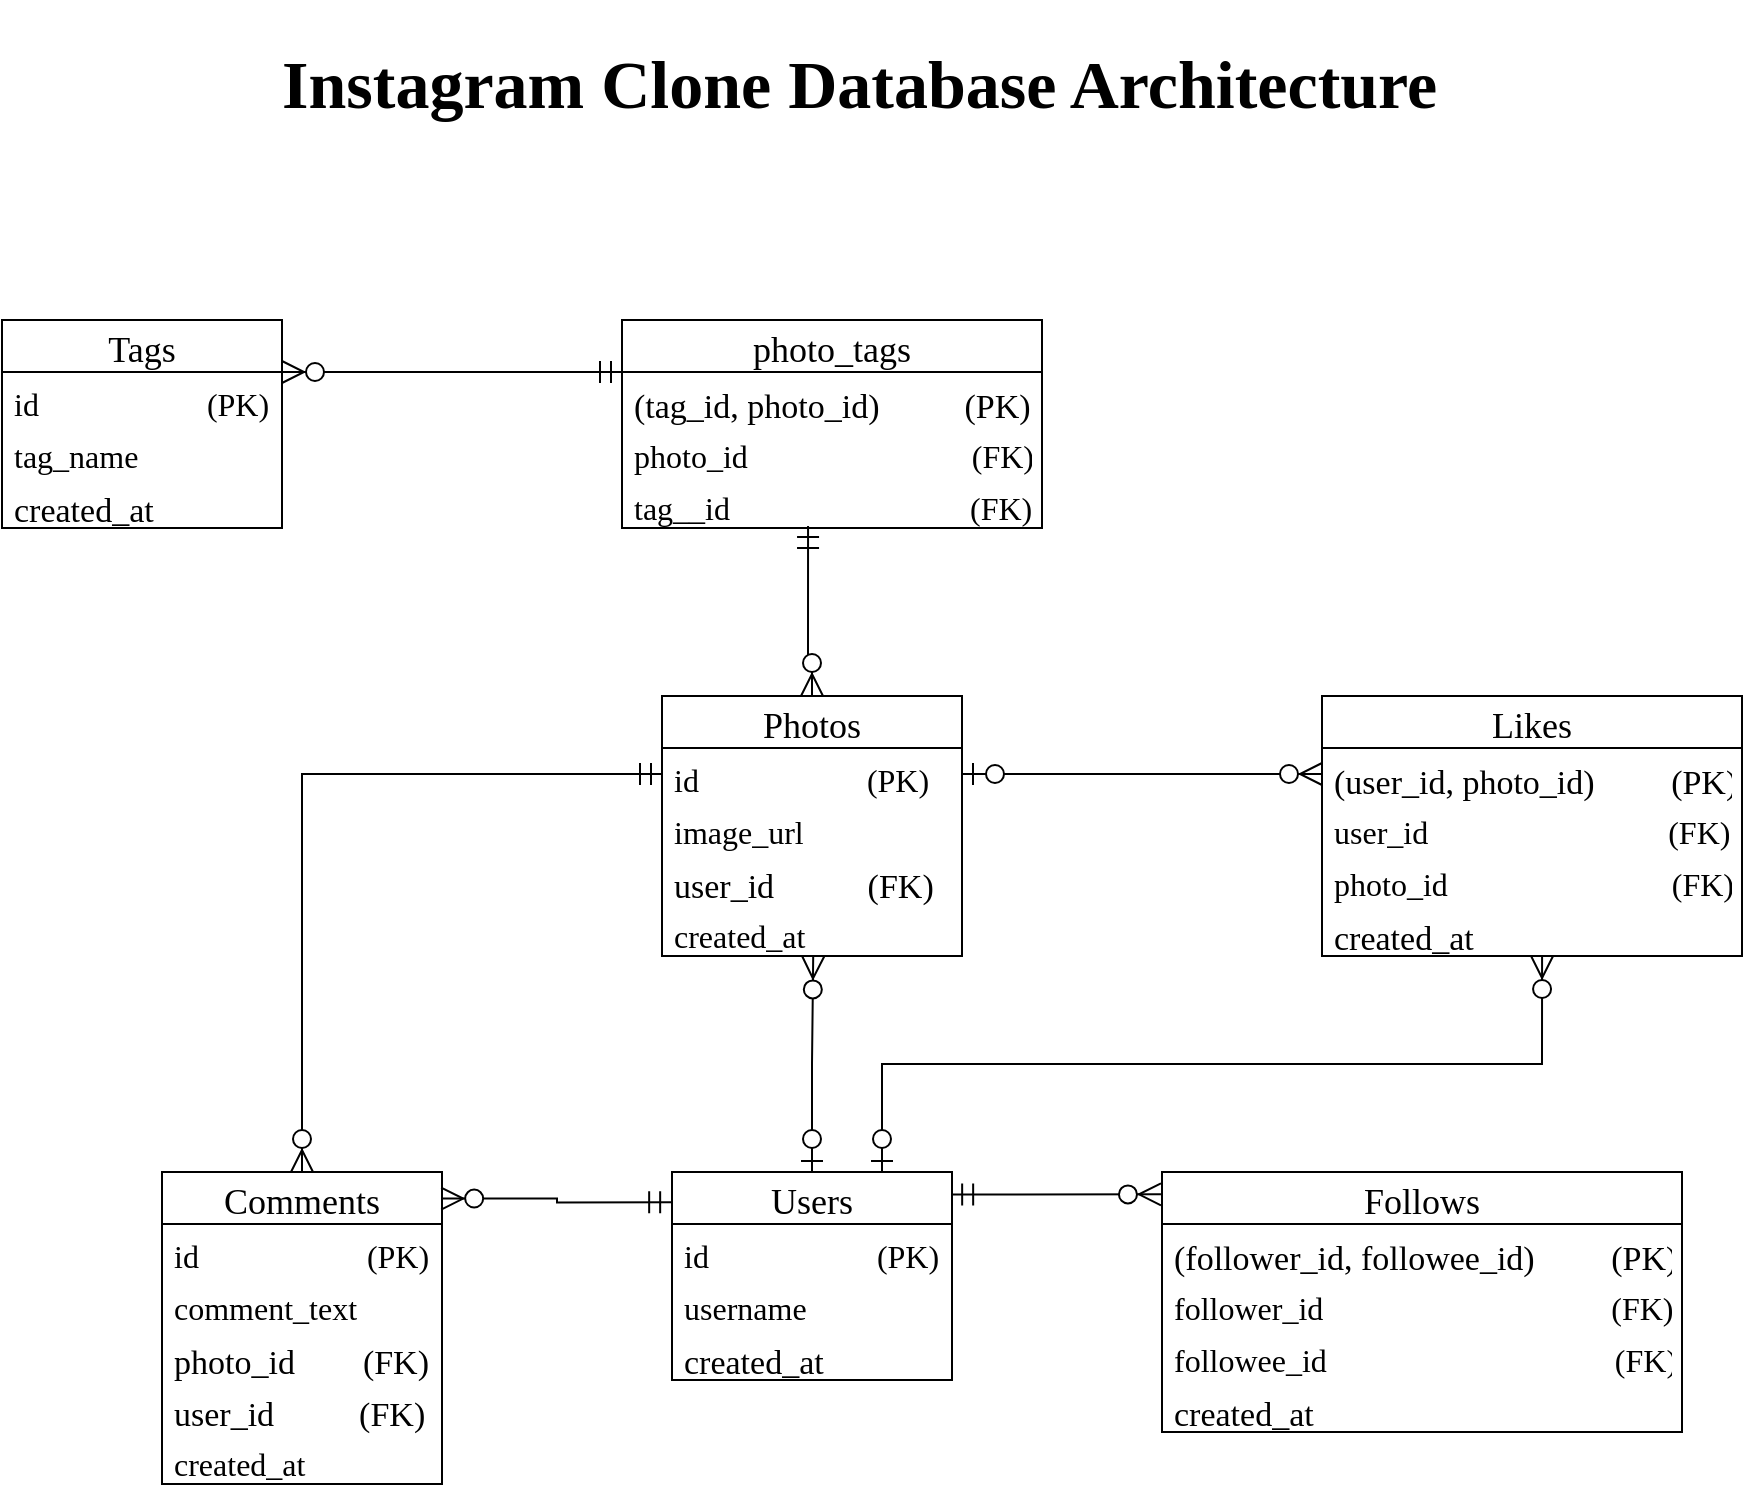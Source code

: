 <mxfile>
    <diagram id="a4oOFOTU80KLluKjBM73" name="Page-1">
        <mxGraphModel dx="985" dy="859" grid="1" gridSize="10" guides="1" tooltips="1" connect="1" arrows="1" fold="1" page="1" pageScale="1" pageWidth="1100" pageHeight="850" math="0" shadow="0">
            <root>
                <mxCell id="0"/>
                <mxCell id="1" parent="0"/>
                <mxCell id="51" style="edgeStyle=orthogonalEdgeStyle;rounded=0;orthogonalLoop=1;jettySize=auto;html=1;exitX=0.997;exitY=0.108;exitDx=0;exitDy=0;entryX=-0.002;entryY=0.086;entryDx=0;entryDy=0;fontFamily=Times New Roman;fontSize=17;endArrow=ERzeroToMany;endFill=1;startArrow=ERmandOne;startFill=0;exitPerimeter=0;entryPerimeter=0;targetPerimeterSpacing=0;endSize=9;startSize=9;" edge="1" parent="1" source="2" target="23">
                    <mxGeometry relative="1" as="geometry"/>
                </mxCell>
                <mxCell id="52" style="edgeStyle=orthogonalEdgeStyle;rounded=0;orthogonalLoop=1;jettySize=auto;html=1;exitX=0.5;exitY=0;exitDx=0;exitDy=0;entryX=0.504;entryY=1.008;entryDx=0;entryDy=0;entryPerimeter=0;fontFamily=Times New Roman;fontSize=17;startArrow=ERzeroToOne;startFill=1;endArrow=ERzeroToMany;endFill=1;startSize=9;endSize=9;targetPerimeterSpacing=0;" edge="1" parent="1" source="2" target="11">
                    <mxGeometry relative="1" as="geometry"/>
                </mxCell>
                <mxCell id="53" style="edgeStyle=orthogonalEdgeStyle;rounded=0;orthogonalLoop=1;jettySize=auto;html=1;exitX=-0.003;exitY=0.146;exitDx=0;exitDy=0;entryX=0.997;entryY=0.085;entryDx=0;entryDy=0;entryPerimeter=0;fontFamily=Times New Roman;fontSize=17;startArrow=ERmandOne;startFill=0;endArrow=ERzeroToMany;endFill=1;startSize=9;endSize=9;targetPerimeterSpacing=0;exitPerimeter=0;" edge="1" parent="1" source="2" target="12">
                    <mxGeometry relative="1" as="geometry"/>
                </mxCell>
                <mxCell id="56" style="edgeStyle=orthogonalEdgeStyle;rounded=0;orthogonalLoop=1;jettySize=auto;html=1;exitX=0.75;exitY=0;exitDx=0;exitDy=0;entryX=0.524;entryY=1;entryDx=0;entryDy=0;entryPerimeter=0;fontFamily=Times New Roman;fontSize=17;startArrow=ERzeroToOne;startFill=1;endArrow=ERzeroToMany;endFill=1;startSize=9;endSize=9;targetPerimeterSpacing=0;" edge="1" parent="1" source="2" target="21">
                    <mxGeometry relative="1" as="geometry"/>
                </mxCell>
                <mxCell id="2" value="Users" style="swimlane;fontStyle=0;childLayout=stackLayout;horizontal=1;startSize=26;fillColor=none;horizontalStack=0;resizeParent=1;resizeParentMax=0;resizeLast=0;collapsible=1;marginBottom=0;fontFamily=Times New Roman;fontSize=18;" vertex="1" parent="1">
                    <mxGeometry x="450" y="586" width="140" height="104" as="geometry"/>
                </mxCell>
                <mxCell id="3" value="id                     (PK)" style="text;strokeColor=none;fillColor=none;align=left;verticalAlign=top;spacingLeft=4;spacingRight=4;overflow=hidden;rotatable=0;points=[[0,0.5],[1,0.5]];portConstraint=eastwest;fontSize=16;fontFamily=Times New Roman;" vertex="1" parent="2">
                    <mxGeometry y="26" width="140" height="26" as="geometry"/>
                </mxCell>
                <mxCell id="4" value="username" style="text;strokeColor=none;fillColor=none;align=left;verticalAlign=top;spacingLeft=4;spacingRight=4;overflow=hidden;rotatable=0;points=[[0,0.5],[1,0.5]];portConstraint=eastwest;fontFamily=Times New Roman;fontSize=16;" vertex="1" parent="2">
                    <mxGeometry y="52" width="140" height="26" as="geometry"/>
                </mxCell>
                <mxCell id="5" value="created_at" style="text;strokeColor=none;fillColor=none;align=left;verticalAlign=top;spacingLeft=4;spacingRight=4;overflow=hidden;rotatable=0;points=[[0,0.5],[1,0.5]];portConstraint=eastwest;fontSize=17;fontFamily=Times New Roman;" vertex="1" parent="2">
                    <mxGeometry y="78" width="140" height="26" as="geometry"/>
                </mxCell>
                <mxCell id="6" value="Photos" style="swimlane;fontStyle=0;childLayout=stackLayout;horizontal=1;startSize=26;fillColor=none;horizontalStack=0;resizeParent=1;resizeParentMax=0;resizeLast=0;collapsible=1;marginBottom=0;fontFamily=Times New Roman;fontSize=18;" vertex="1" parent="1">
                    <mxGeometry x="445" y="348" width="150" height="130" as="geometry"/>
                </mxCell>
                <mxCell id="7" value="id                     (PK)" style="text;strokeColor=none;fillColor=none;align=left;verticalAlign=top;spacingLeft=4;spacingRight=4;overflow=hidden;rotatable=0;points=[[0,0.5],[1,0.5]];portConstraint=eastwest;fontSize=16;fontFamily=Times New Roman;" vertex="1" parent="6">
                    <mxGeometry y="26" width="150" height="26" as="geometry"/>
                </mxCell>
                <mxCell id="8" value="image_url" style="text;strokeColor=none;fillColor=none;align=left;verticalAlign=top;spacingLeft=4;spacingRight=4;overflow=hidden;rotatable=0;points=[[0,0.5],[1,0.5]];portConstraint=eastwest;fontFamily=Times New Roman;fontSize=16;" vertex="1" parent="6">
                    <mxGeometry y="52" width="150" height="26" as="geometry"/>
                </mxCell>
                <mxCell id="9" value="user_id           (FK)" style="text;strokeColor=none;fillColor=none;align=left;verticalAlign=top;spacingLeft=4;spacingRight=4;overflow=hidden;rotatable=0;points=[[0,0.5],[1,0.5]];portConstraint=eastwest;fontSize=17;fontFamily=Times New Roman;" vertex="1" parent="6">
                    <mxGeometry y="78" width="150" height="26" as="geometry"/>
                </mxCell>
                <mxCell id="11" value="created_at" style="text;strokeColor=none;fillColor=none;align=left;verticalAlign=top;spacingLeft=4;spacingRight=4;overflow=hidden;rotatable=0;points=[[0,0.5],[1,0.5]];portConstraint=eastwest;fontFamily=Times New Roman;fontSize=16;" vertex="1" parent="6">
                    <mxGeometry y="104" width="150" height="26" as="geometry"/>
                </mxCell>
                <mxCell id="12" value="Comments" style="swimlane;fontStyle=0;childLayout=stackLayout;horizontal=1;startSize=26;fillColor=none;horizontalStack=0;resizeParent=1;resizeParentMax=0;resizeLast=0;collapsible=1;marginBottom=0;fontFamily=Times New Roman;fontSize=18;" vertex="1" parent="1">
                    <mxGeometry x="195" y="586" width="140" height="156" as="geometry"/>
                </mxCell>
                <mxCell id="13" value="id                     (PK)" style="text;strokeColor=none;fillColor=none;align=left;verticalAlign=top;spacingLeft=4;spacingRight=4;overflow=hidden;rotatable=0;points=[[0,0.5],[1,0.5]];portConstraint=eastwest;fontSize=16;fontFamily=Times New Roman;" vertex="1" parent="12">
                    <mxGeometry y="26" width="140" height="26" as="geometry"/>
                </mxCell>
                <mxCell id="14" value="comment_text" style="text;strokeColor=none;fillColor=none;align=left;verticalAlign=top;spacingLeft=4;spacingRight=4;overflow=hidden;rotatable=0;points=[[0,0.5],[1,0.5]];portConstraint=eastwest;fontFamily=Times New Roman;fontSize=16;" vertex="1" parent="12">
                    <mxGeometry y="52" width="140" height="26" as="geometry"/>
                </mxCell>
                <mxCell id="15" value="photo_id        (FK)" style="text;strokeColor=none;fillColor=none;align=left;verticalAlign=top;spacingLeft=4;spacingRight=4;overflow=hidden;rotatable=0;points=[[0,0.5],[1,0.5]];portConstraint=eastwest;fontSize=17;fontFamily=Times New Roman;" vertex="1" parent="12">
                    <mxGeometry y="78" width="140" height="26" as="geometry"/>
                </mxCell>
                <mxCell id="17" value="user_id          (FK)" style="text;strokeColor=none;fillColor=none;align=left;verticalAlign=top;spacingLeft=4;spacingRight=4;overflow=hidden;rotatable=0;points=[[0,0.5],[1,0.5]];portConstraint=eastwest;fontSize=17;fontFamily=Times New Roman;" vertex="1" parent="12">
                    <mxGeometry y="104" width="140" height="26" as="geometry"/>
                </mxCell>
                <mxCell id="16" value="created_at" style="text;strokeColor=none;fillColor=none;align=left;verticalAlign=top;spacingLeft=4;spacingRight=4;overflow=hidden;rotatable=0;points=[[0,0.5],[1,0.5]];portConstraint=eastwest;fontFamily=Times New Roman;fontSize=16;" vertex="1" parent="12">
                    <mxGeometry y="130" width="140" height="26" as="geometry"/>
                </mxCell>
                <mxCell id="18" value="Likes" style="swimlane;fontStyle=0;childLayout=stackLayout;horizontal=1;startSize=26;fillColor=none;horizontalStack=0;resizeParent=1;resizeParentMax=0;resizeLast=0;collapsible=1;marginBottom=0;fontFamily=Times New Roman;fontSize=18;" vertex="1" parent="1">
                    <mxGeometry x="775" y="348" width="210" height="130" as="geometry"/>
                </mxCell>
                <mxCell id="22" value="(user_id, photo_id)         (PK)" style="text;strokeColor=none;fillColor=none;align=left;verticalAlign=top;spacingLeft=4;spacingRight=4;overflow=hidden;rotatable=0;points=[[0,0.5],[1,0.5]];portConstraint=eastwest;fontSize=17;fontFamily=Times New Roman;" vertex="1" parent="18">
                    <mxGeometry y="26" width="210" height="26" as="geometry"/>
                </mxCell>
                <mxCell id="19" value="user_id                              (FK)" style="text;strokeColor=none;fillColor=none;align=left;verticalAlign=top;spacingLeft=4;spacingRight=4;overflow=hidden;rotatable=0;points=[[0,0.5],[1,0.5]];portConstraint=eastwest;fontSize=16;fontFamily=Times New Roman;" vertex="1" parent="18">
                    <mxGeometry y="52" width="210" height="26" as="geometry"/>
                </mxCell>
                <mxCell id="20" value="photo_id                            (FK)" style="text;strokeColor=none;fillColor=none;align=left;verticalAlign=top;spacingLeft=4;spacingRight=4;overflow=hidden;rotatable=0;points=[[0,0.5],[1,0.5]];portConstraint=eastwest;fontFamily=Times New Roman;fontSize=16;" vertex="1" parent="18">
                    <mxGeometry y="78" width="210" height="26" as="geometry"/>
                </mxCell>
                <mxCell id="21" value="created_at" style="text;strokeColor=none;fillColor=none;align=left;verticalAlign=top;spacingLeft=4;spacingRight=4;overflow=hidden;rotatable=0;points=[[0,0.5],[1,0.5]];portConstraint=eastwest;fontSize=17;fontFamily=Times New Roman;" vertex="1" parent="18">
                    <mxGeometry y="104" width="210" height="26" as="geometry"/>
                </mxCell>
                <mxCell id="23" value="Follows" style="swimlane;fontStyle=0;childLayout=stackLayout;horizontal=1;startSize=26;fillColor=none;horizontalStack=0;resizeParent=1;resizeParentMax=0;resizeLast=0;collapsible=1;marginBottom=0;fontFamily=Times New Roman;fontSize=18;" vertex="1" parent="1">
                    <mxGeometry x="695" y="586" width="260" height="130" as="geometry"/>
                </mxCell>
                <mxCell id="27" value="(follower_id, followee_id)         (PK)" style="text;strokeColor=none;fillColor=none;align=left;verticalAlign=top;spacingLeft=4;spacingRight=4;overflow=hidden;rotatable=0;points=[[0,0.5],[1,0.5]];portConstraint=eastwest;fontSize=17;fontFamily=Times New Roman;" vertex="1" parent="23">
                    <mxGeometry y="26" width="260" height="26" as="geometry"/>
                </mxCell>
                <mxCell id="24" value="follower_id                                    (FK)" style="text;strokeColor=none;fillColor=none;align=left;verticalAlign=top;spacingLeft=4;spacingRight=4;overflow=hidden;rotatable=0;points=[[0,0.5],[1,0.5]];portConstraint=eastwest;fontSize=16;fontFamily=Times New Roman;" vertex="1" parent="23">
                    <mxGeometry y="52" width="260" height="26" as="geometry"/>
                </mxCell>
                <mxCell id="25" value="followee_id                                    (FK)" style="text;strokeColor=none;fillColor=none;align=left;verticalAlign=top;spacingLeft=4;spacingRight=4;overflow=hidden;rotatable=0;points=[[0,0.5],[1,0.5]];portConstraint=eastwest;fontFamily=Times New Roman;fontSize=16;" vertex="1" parent="23">
                    <mxGeometry y="78" width="260" height="26" as="geometry"/>
                </mxCell>
                <mxCell id="26" value="created_at" style="text;strokeColor=none;fillColor=none;align=left;verticalAlign=top;spacingLeft=4;spacingRight=4;overflow=hidden;rotatable=0;points=[[0,0.5],[1,0.5]];portConstraint=eastwest;fontSize=17;fontFamily=Times New Roman;" vertex="1" parent="23">
                    <mxGeometry y="104" width="260" height="26" as="geometry"/>
                </mxCell>
                <mxCell id="31" value="Tags" style="swimlane;fontStyle=0;childLayout=stackLayout;horizontal=1;startSize=26;fillColor=none;horizontalStack=0;resizeParent=1;resizeParentMax=0;resizeLast=0;collapsible=1;marginBottom=0;fontFamily=Times New Roman;fontSize=18;" vertex="1" parent="1">
                    <mxGeometry x="115" y="160" width="140" height="104" as="geometry"/>
                </mxCell>
                <mxCell id="32" value="id                     (PK)" style="text;strokeColor=none;fillColor=none;align=left;verticalAlign=top;spacingLeft=4;spacingRight=4;overflow=hidden;rotatable=0;points=[[0,0.5],[1,0.5]];portConstraint=eastwest;fontSize=16;fontFamily=Times New Roman;" vertex="1" parent="31">
                    <mxGeometry y="26" width="140" height="26" as="geometry"/>
                </mxCell>
                <mxCell id="33" value="tag_name" style="text;strokeColor=none;fillColor=none;align=left;verticalAlign=top;spacingLeft=4;spacingRight=4;overflow=hidden;rotatable=0;points=[[0,0.5],[1,0.5]];portConstraint=eastwest;fontFamily=Times New Roman;fontSize=16;" vertex="1" parent="31">
                    <mxGeometry y="52" width="140" height="26" as="geometry"/>
                </mxCell>
                <mxCell id="34" value="created_at" style="text;strokeColor=none;fillColor=none;align=left;verticalAlign=top;spacingLeft=4;spacingRight=4;overflow=hidden;rotatable=0;points=[[0,0.5],[1,0.5]];portConstraint=eastwest;fontSize=17;fontFamily=Times New Roman;" vertex="1" parent="31">
                    <mxGeometry y="78" width="140" height="26" as="geometry"/>
                </mxCell>
                <mxCell id="60" style="edgeStyle=orthogonalEdgeStyle;rounded=0;orthogonalLoop=1;jettySize=auto;html=1;exitX=0;exitY=0.25;exitDx=0;exitDy=0;entryX=1;entryY=0.25;entryDx=0;entryDy=0;fontFamily=Times New Roman;fontSize=17;startArrow=ERmandOne;startFill=0;endArrow=ERzeroToMany;endFill=1;startSize=9;endSize=9;targetPerimeterSpacing=0;" edge="1" parent="1" source="35" target="31">
                    <mxGeometry relative="1" as="geometry"/>
                </mxCell>
                <mxCell id="35" value="photo_tags" style="swimlane;fontStyle=0;childLayout=stackLayout;horizontal=1;startSize=26;fillColor=none;horizontalStack=0;resizeParent=1;resizeParentMax=0;resizeLast=0;collapsible=1;marginBottom=0;fontFamily=Times New Roman;fontSize=18;" vertex="1" parent="1">
                    <mxGeometry x="425" y="160" width="210" height="104" as="geometry"/>
                </mxCell>
                <mxCell id="39" value="(tag_id, photo_id)          (PK)" style="text;strokeColor=none;fillColor=none;align=left;verticalAlign=top;spacingLeft=4;spacingRight=4;overflow=hidden;rotatable=0;points=[[0,0.5],[1,0.5]];portConstraint=eastwest;fontSize=17;fontFamily=Times New Roman;" vertex="1" parent="35">
                    <mxGeometry y="26" width="210" height="26" as="geometry"/>
                </mxCell>
                <mxCell id="36" value="photo_id                            (FK)" style="text;strokeColor=none;fillColor=none;align=left;verticalAlign=top;spacingLeft=4;spacingRight=4;overflow=hidden;rotatable=0;points=[[0,0.5],[1,0.5]];portConstraint=eastwest;fontSize=16;fontFamily=Times New Roman;" vertex="1" parent="35">
                    <mxGeometry y="52" width="210" height="26" as="geometry"/>
                </mxCell>
                <mxCell id="37" value="tag__id                              (FK)" style="text;strokeColor=none;fillColor=none;align=left;verticalAlign=top;spacingLeft=4;spacingRight=4;overflow=hidden;rotatable=0;points=[[0,0.5],[1,0.5]];portConstraint=eastwest;fontFamily=Times New Roman;fontSize=16;" vertex="1" parent="35">
                    <mxGeometry y="78" width="210" height="26" as="geometry"/>
                </mxCell>
                <mxCell id="55" style="edgeStyle=orthogonalEdgeStyle;rounded=0;orthogonalLoop=1;jettySize=auto;html=1;exitX=0;exitY=0.5;exitDx=0;exitDy=0;fontFamily=Times New Roman;fontSize=17;startArrow=ERmandOne;startFill=0;endArrow=ERzeroToMany;endFill=1;startSize=9;endSize=9;targetPerimeterSpacing=0;" edge="1" parent="1" source="7" target="12">
                    <mxGeometry relative="1" as="geometry"/>
                </mxCell>
                <mxCell id="57" style="edgeStyle=orthogonalEdgeStyle;rounded=0;orthogonalLoop=1;jettySize=auto;html=1;exitX=1;exitY=0.5;exitDx=0;exitDy=0;entryX=0;entryY=0.5;entryDx=0;entryDy=0;fontFamily=Times New Roman;fontSize=17;startArrow=ERzeroToOne;startFill=1;endArrow=ERzeroToMany;endFill=1;startSize=9;endSize=9;targetPerimeterSpacing=0;" edge="1" parent="1" source="7" target="22">
                    <mxGeometry relative="1" as="geometry"/>
                </mxCell>
                <mxCell id="59" style="edgeStyle=orthogonalEdgeStyle;rounded=0;orthogonalLoop=1;jettySize=auto;html=1;exitX=0.443;exitY=0.962;exitDx=0;exitDy=0;entryX=0.5;entryY=0;entryDx=0;entryDy=0;fontFamily=Times New Roman;fontSize=17;startArrow=ERmandOne;startFill=0;endArrow=ERzeroToMany;endFill=1;startSize=9;endSize=9;targetPerimeterSpacing=0;exitPerimeter=0;" edge="1" parent="1" source="37" target="6">
                    <mxGeometry relative="1" as="geometry">
                        <Array as="points">
                            <mxPoint x="518" y="333"/>
                        </Array>
                    </mxGeometry>
                </mxCell>
                <mxCell id="61" value="&lt;h1&gt;Instagram Clone Database Architecture&lt;/h1&gt;" style="text;html=1;strokeColor=none;fillColor=none;spacing=5;spacingTop=-20;whiteSpace=wrap;overflow=hidden;rounded=0;fontFamily=Times New Roman;fontSize=17;" vertex="1" parent="1">
                    <mxGeometry x="250" y="10" width="600" height="120" as="geometry"/>
                </mxCell>
            </root>
        </mxGraphModel>
    </diagram>
</mxfile>